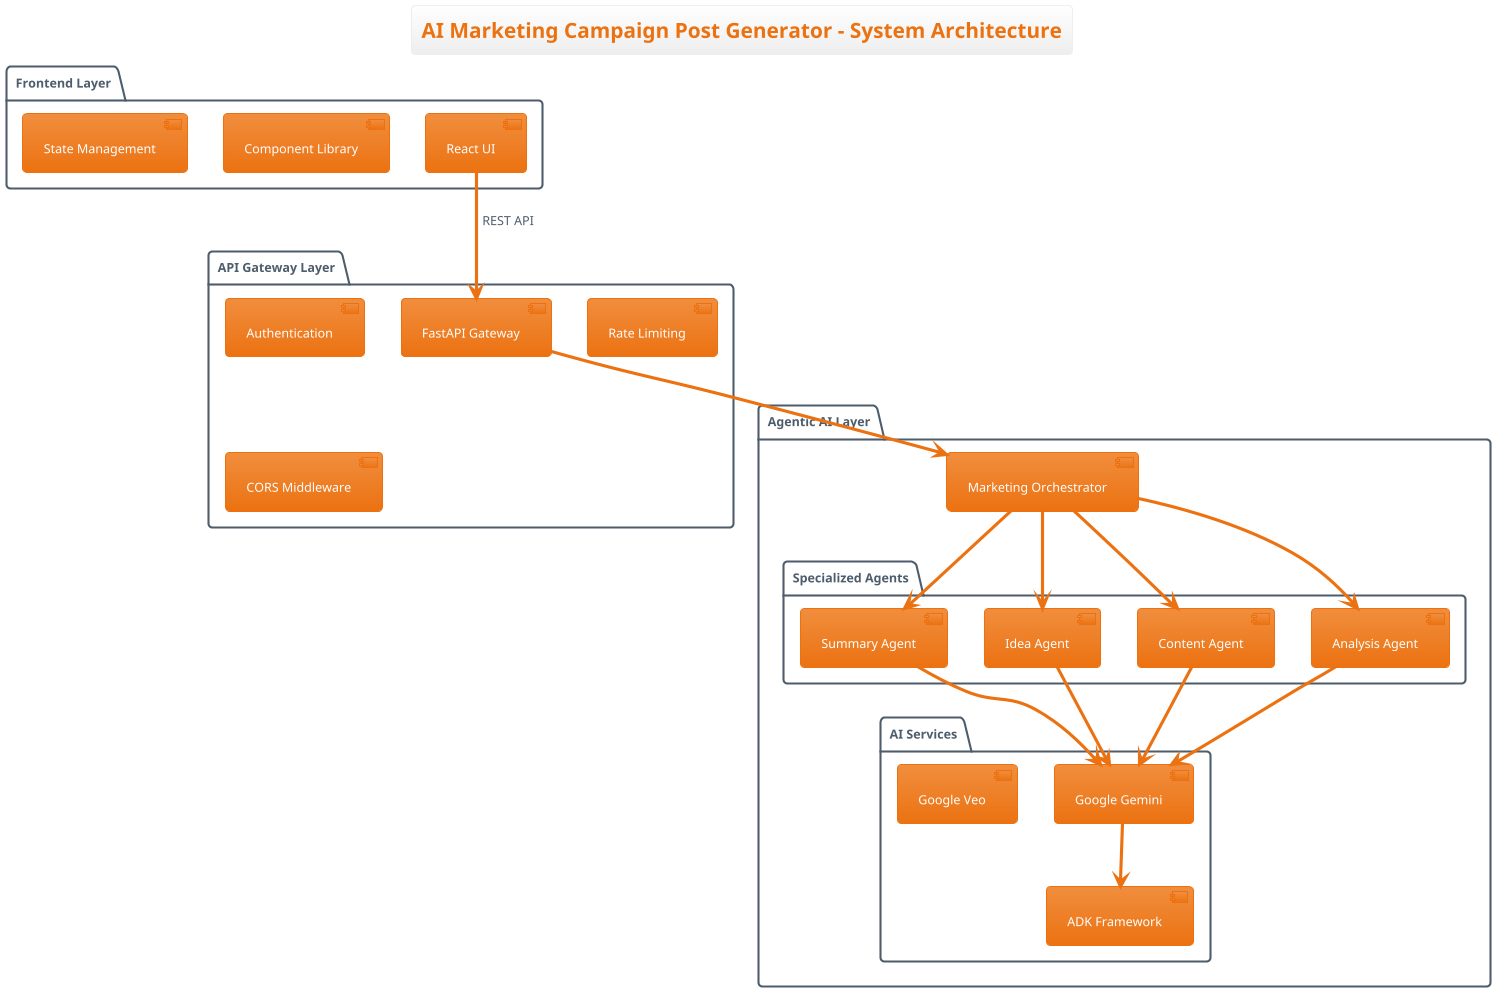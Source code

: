 @startuml AI Marketing Campaign Post Generator - System Architecture
!theme aws-orange
title AI Marketing Campaign Post Generator - System Architecture

package "Frontend Layer" {
    [React UI] as UI
    [Component Library] as COMP
    [State Management] as STATE
}

package "API Gateway Layer" {
    [FastAPI Gateway] as GATEWAY
    [Authentication] as AUTH
    [Rate Limiting] as RATE
    [CORS Middleware] as CORS
}

package "Agentic AI Layer" {
    [Marketing Orchestrator] as ORCHESTRATOR
    package "Specialized Agents" {
        [Summary Agent] as SUMMARY
        [Idea Agent] as IDEA
        [Content Agent] as CONTENT
        [Analysis Agent] as ANALYSIS
    }
    package "AI Services" {
        [Google Gemini] as GEMINI
        [Google Veo] as VEO
        [ADK Framework] as ADK
    }
}

UI --> GATEWAY : REST API
GATEWAY --> ORCHESTRATOR
ORCHESTRATOR --> SUMMARY
ORCHESTRATOR --> IDEA
ORCHESTRATOR --> CONTENT
ORCHESTRATOR --> ANALYSIS
SUMMARY --> GEMINI
IDEA --> GEMINI
CONTENT --> GEMINI
ANALYSIS --> GEMINI
GEMINI --> ADK
@enduml
